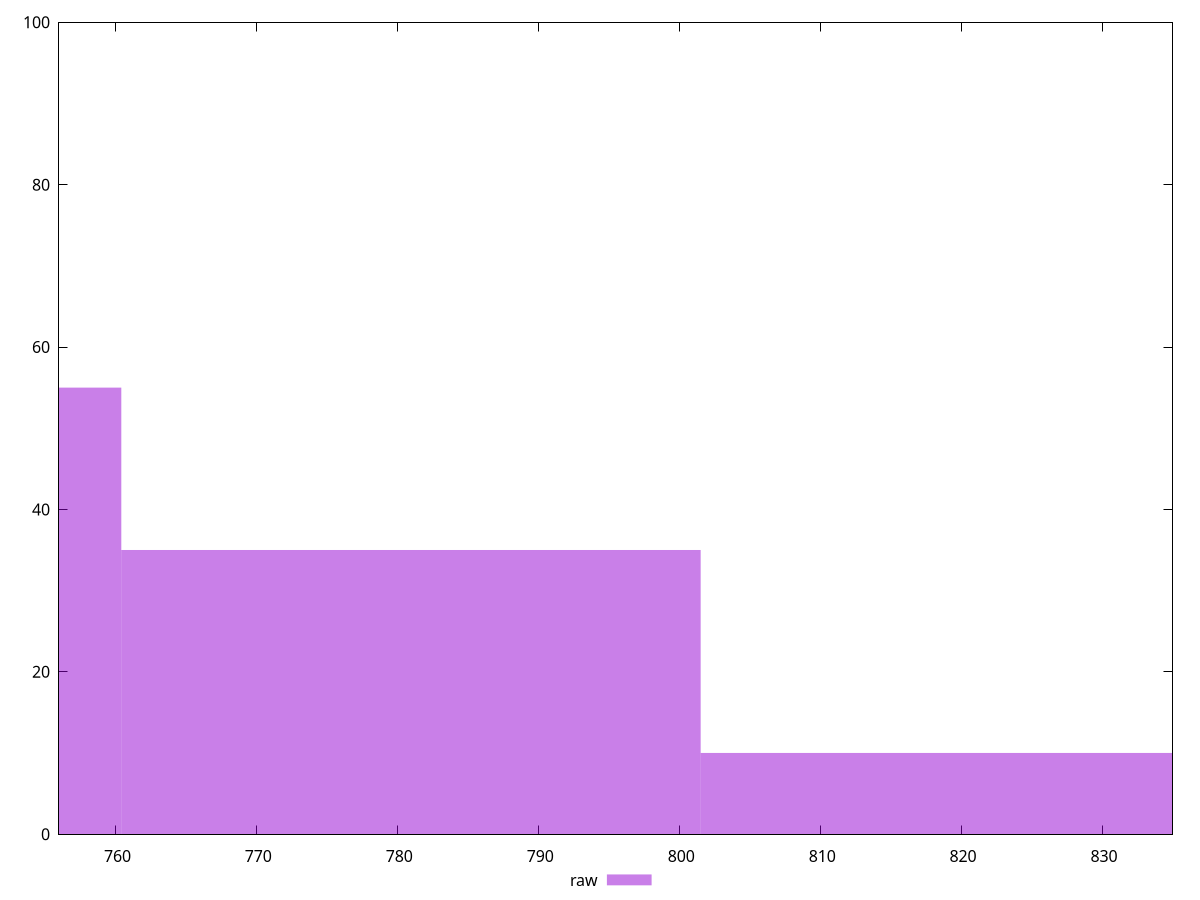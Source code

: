 reset

$raw <<EOF
822.0752542457378 10
780.971491533451 35
739.8677288211641 55
EOF

set key outside below
set boxwidth 41.103762712286894
set xrange [756:835]
set yrange [0:100]
set trange [0:100]
set style fill transparent solid 0.5 noborder
set terminal svg size 640, 490 enhanced background rgb 'white'
set output "report_00018_2021-02-10T15-25-16.877Z/uses-rel-preload/samples/pages+cached/raw/histogram.svg"

plot $raw title "raw" with boxes

reset
